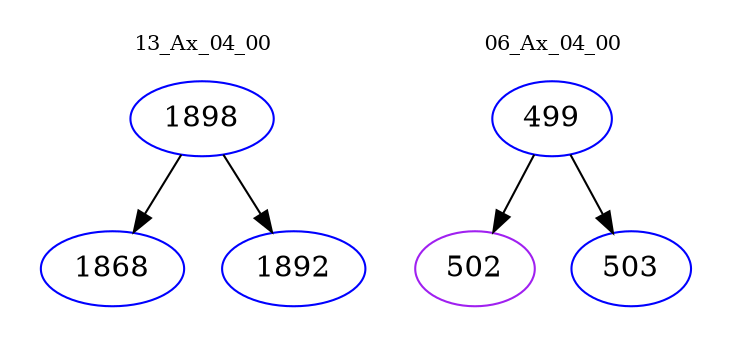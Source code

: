 digraph{
subgraph cluster_0 {
color = white
label = "13_Ax_04_00";
fontsize=10;
T0_1898 [label="1898", color="blue"]
T0_1898 -> T0_1868 [color="black"]
T0_1868 [label="1868", color="blue"]
T0_1898 -> T0_1892 [color="black"]
T0_1892 [label="1892", color="blue"]
}
subgraph cluster_1 {
color = white
label = "06_Ax_04_00";
fontsize=10;
T1_499 [label="499", color="blue"]
T1_499 -> T1_502 [color="black"]
T1_502 [label="502", color="purple"]
T1_499 -> T1_503 [color="black"]
T1_503 [label="503", color="blue"]
}
}
